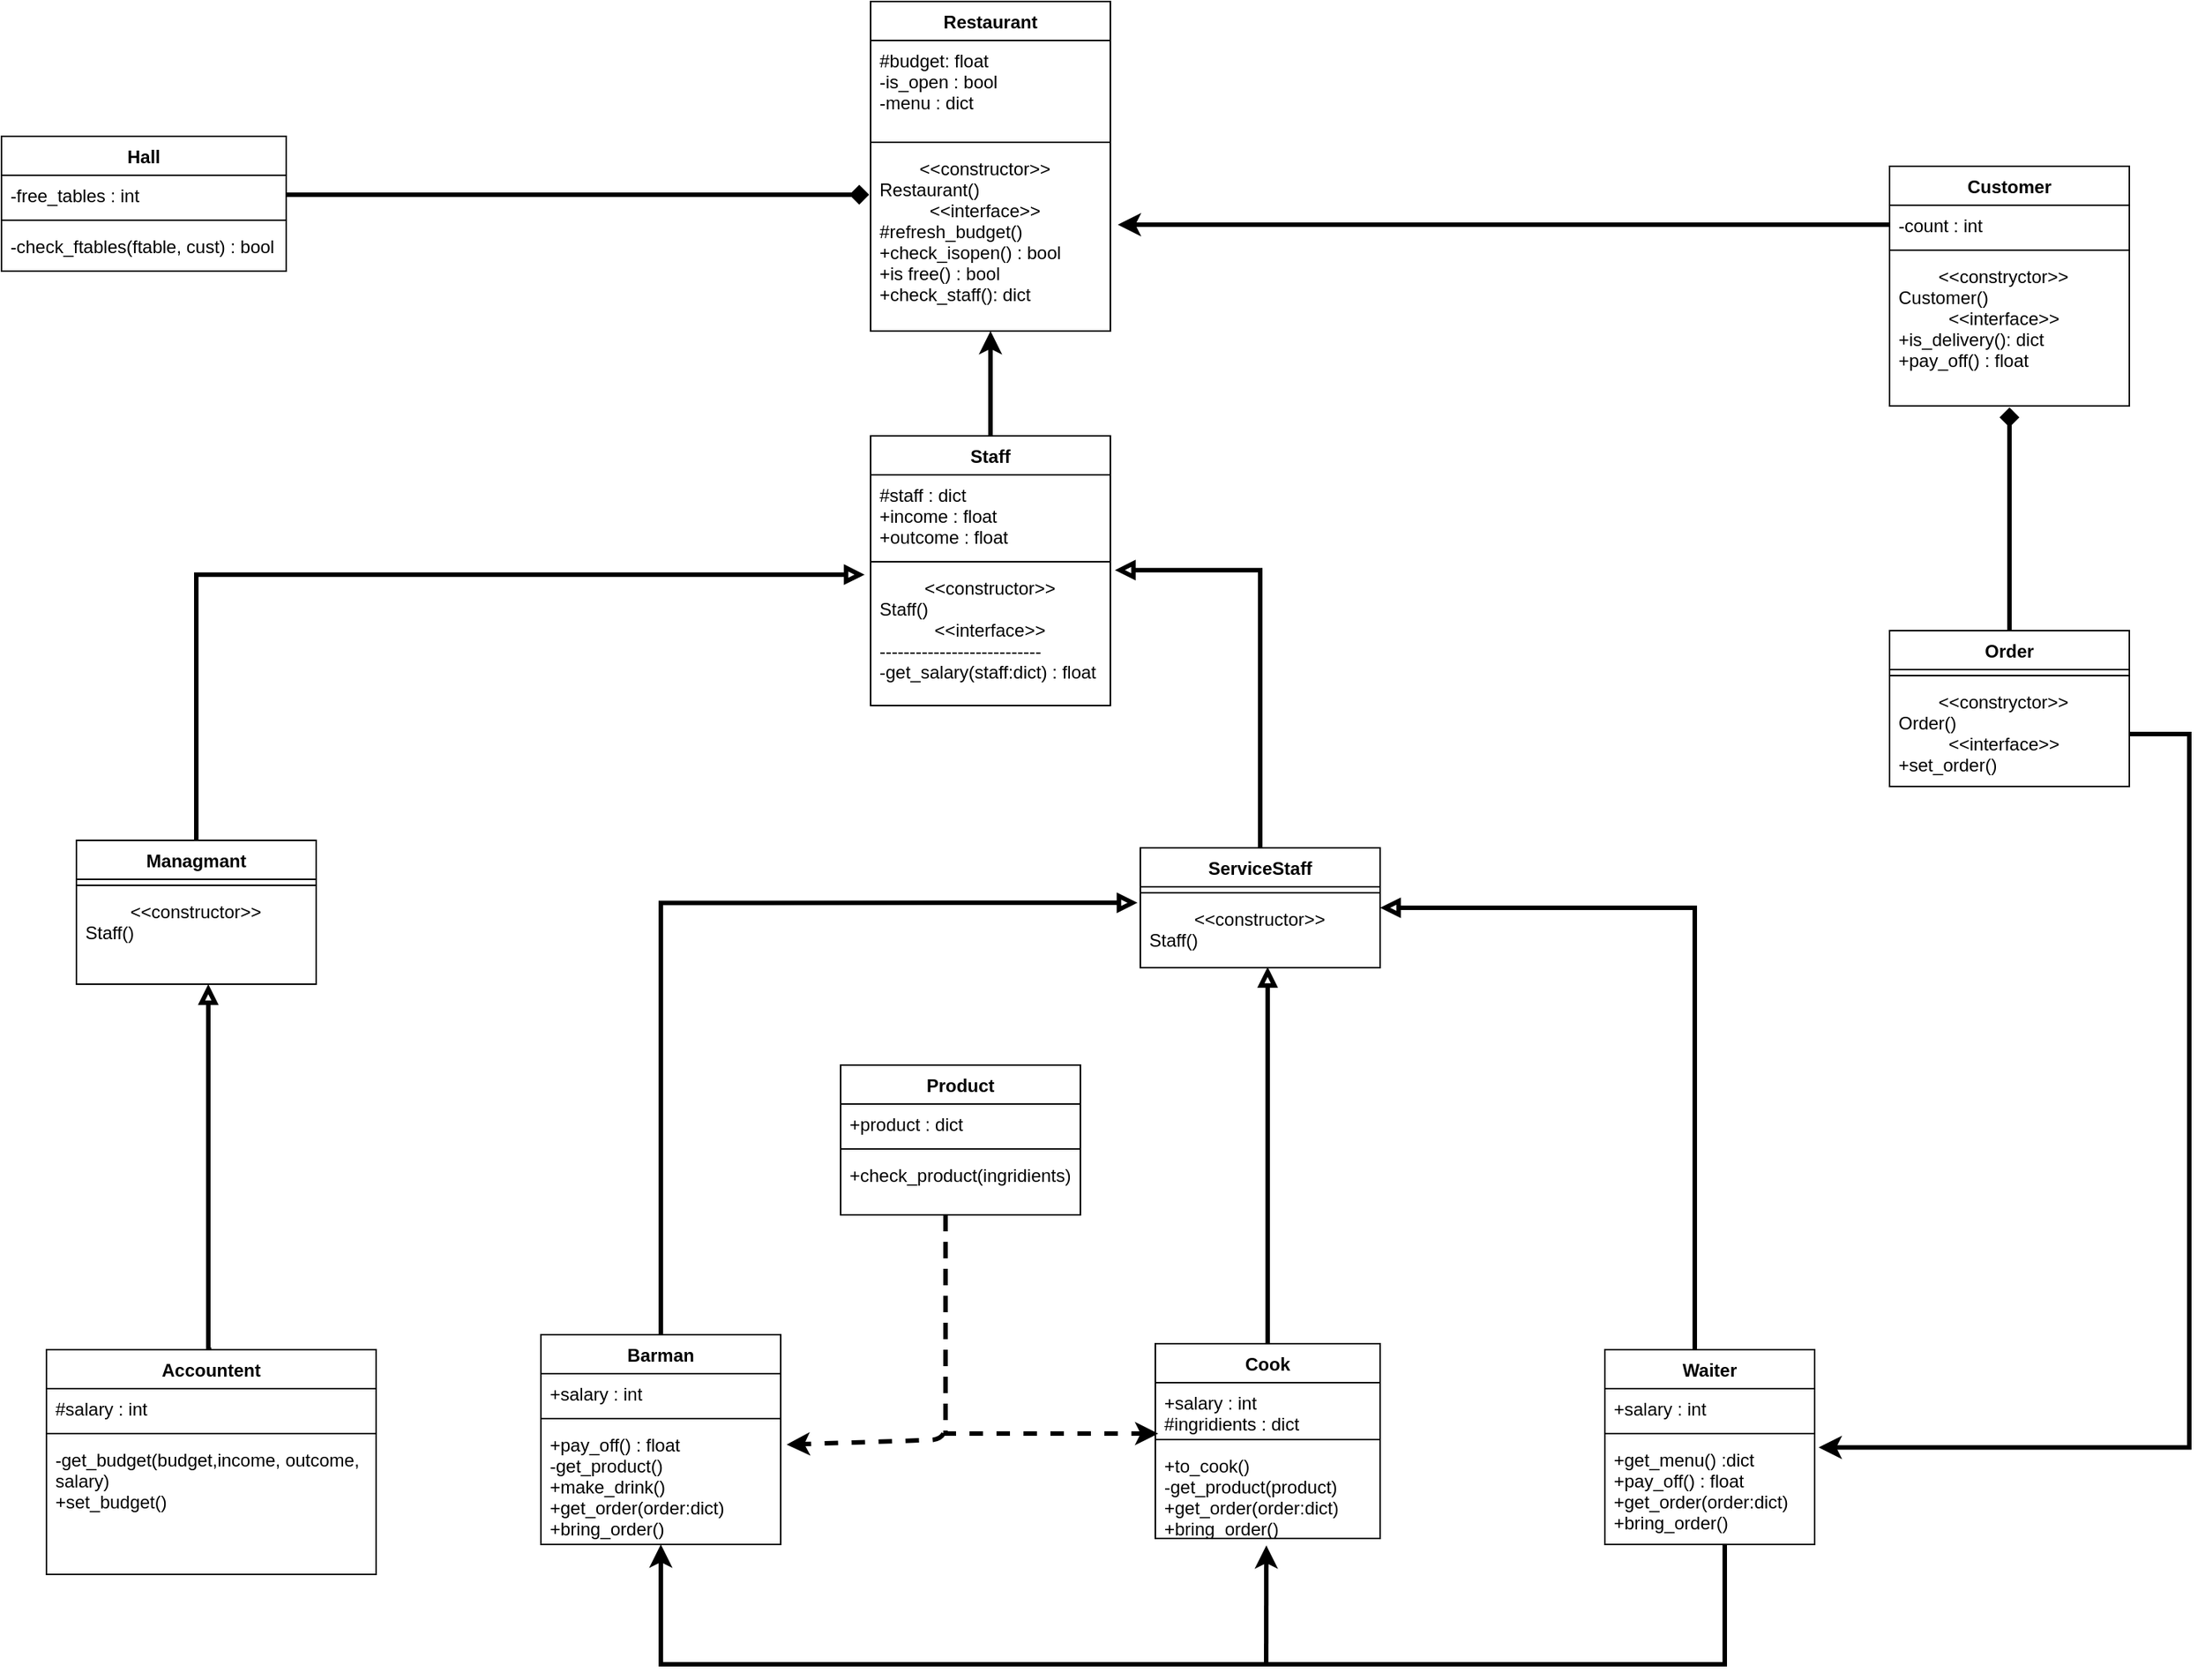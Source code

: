 <mxfile version="14.6.11" type="device"><diagram id="6gor6Gizo_hNwVQ5l_cv" name="Page-2"><mxGraphModel dx="1350" dy="774" grid="1" gridSize="10" guides="1" tooltips="1" connect="1" arrows="1" fold="1" page="1" pageScale="1" pageWidth="827" pageHeight="1169" math="0" shadow="0"><root><mxCell id="BbaP-tKxJx1B0BoW0JB0-0"/><mxCell id="BbaP-tKxJx1B0BoW0JB0-1" parent="BbaP-tKxJx1B0BoW0JB0-0"/><mxCell id="OFbiqMm2XCREDaM9KTGe-0" value="Restaurant" style="swimlane;fontStyle=1;align=center;verticalAlign=top;childLayout=stackLayout;horizontal=1;startSize=26;horizontalStack=0;resizeParent=1;resizeParentMax=0;resizeLast=0;collapsible=1;marginBottom=0;" parent="BbaP-tKxJx1B0BoW0JB0-1" vertex="1"><mxGeometry x="640" y="20" width="160" height="220" as="geometry"/></mxCell><mxCell id="OFbiqMm2XCREDaM9KTGe-1" value="#budget: float&#10;-is_open : bool&#10;-menu : dict" style="text;strokeColor=none;fillColor=none;align=left;verticalAlign=top;spacingLeft=4;spacingRight=4;overflow=hidden;rotatable=0;points=[[0,0.5],[1,0.5]];portConstraint=eastwest;" parent="OFbiqMm2XCREDaM9KTGe-0" vertex="1"><mxGeometry y="26" width="160" height="64" as="geometry"/></mxCell><mxCell id="OFbiqMm2XCREDaM9KTGe-2" value="" style="line;strokeWidth=1;fillColor=none;align=left;verticalAlign=middle;spacingTop=-1;spacingLeft=3;spacingRight=3;rotatable=0;labelPosition=right;points=[];portConstraint=eastwest;" parent="OFbiqMm2XCREDaM9KTGe-0" vertex="1"><mxGeometry y="90" width="160" height="8" as="geometry"/></mxCell><mxCell id="OFbiqMm2XCREDaM9KTGe-3" value="        &lt;&lt;constructor&gt;&gt;&#10;Restaurant()&#10;          &lt;&lt;interface&gt;&gt;&#10;#refresh_budget()&#10;+check_isopen() : bool&#10;+is free() : bool&#10;+check_staff(): dict" style="text;strokeColor=none;fillColor=none;align=left;verticalAlign=top;spacingLeft=4;spacingRight=4;overflow=hidden;rotatable=0;points=[[0,0.5],[1,0.5]];portConstraint=eastwest;" parent="OFbiqMm2XCREDaM9KTGe-0" vertex="1"><mxGeometry y="98" width="160" height="122" as="geometry"/></mxCell><mxCell id="q5sV1c1yrpxeZgvzc1Eb-0" value="Hall" style="swimlane;fontStyle=1;align=center;verticalAlign=top;childLayout=stackLayout;horizontal=1;startSize=26;horizontalStack=0;resizeParent=1;resizeParentMax=0;resizeLast=0;collapsible=1;marginBottom=0;" parent="BbaP-tKxJx1B0BoW0JB0-1" vertex="1"><mxGeometry x="60" y="110" width="190" height="90" as="geometry"/></mxCell><mxCell id="q5sV1c1yrpxeZgvzc1Eb-1" value="-free_tables : int" style="text;strokeColor=none;fillColor=none;align=left;verticalAlign=top;spacingLeft=4;spacingRight=4;overflow=hidden;rotatable=0;points=[[0,0.5],[1,0.5]];portConstraint=eastwest;" parent="q5sV1c1yrpxeZgvzc1Eb-0" vertex="1"><mxGeometry y="26" width="190" height="26" as="geometry"/></mxCell><mxCell id="q5sV1c1yrpxeZgvzc1Eb-2" value="" style="line;strokeWidth=1;fillColor=none;align=left;verticalAlign=middle;spacingTop=-1;spacingLeft=3;spacingRight=3;rotatable=0;labelPosition=right;points=[];portConstraint=eastwest;" parent="q5sV1c1yrpxeZgvzc1Eb-0" vertex="1"><mxGeometry y="52" width="190" height="8" as="geometry"/></mxCell><mxCell id="q5sV1c1yrpxeZgvzc1Eb-3" value="-check_ftables(ftable, cust) : bool" style="text;strokeColor=none;fillColor=none;align=left;verticalAlign=top;spacingLeft=4;spacingRight=4;overflow=hidden;rotatable=0;points=[[0,0.5],[1,0.5]];portConstraint=eastwest;" parent="q5sV1c1yrpxeZgvzc1Eb-0" vertex="1"><mxGeometry y="60" width="190" height="30" as="geometry"/></mxCell><mxCell id="cPRT7750oen283sX_yZq-17" style="edgeStyle=orthogonalEdgeStyle;rounded=0;orthogonalLoop=1;jettySize=auto;html=1;entryX=0.5;entryY=1;entryDx=0;entryDy=0;entryPerimeter=0;endArrow=classic;endFill=1;strokeWidth=3;" parent="BbaP-tKxJx1B0BoW0JB0-1" source="E45xvI88Rf9QCkD0Gr8N-0" target="OFbiqMm2XCREDaM9KTGe-3" edge="1"><mxGeometry relative="1" as="geometry"/></mxCell><mxCell id="E45xvI88Rf9QCkD0Gr8N-0" value="Staff" style="swimlane;fontStyle=1;align=center;verticalAlign=top;childLayout=stackLayout;horizontal=1;startSize=26;horizontalStack=0;resizeParent=1;resizeParentMax=0;resizeLast=0;collapsible=1;marginBottom=0;" parent="BbaP-tKxJx1B0BoW0JB0-1" vertex="1"><mxGeometry x="640" y="310" width="160" height="180" as="geometry"/></mxCell><mxCell id="E45xvI88Rf9QCkD0Gr8N-1" value="#staff : dict&#10;+income : float&#10;+outcome : float" style="text;strokeColor=none;fillColor=none;align=left;verticalAlign=top;spacingLeft=4;spacingRight=4;overflow=hidden;rotatable=0;points=[[0,0.5],[1,0.5]];portConstraint=eastwest;" parent="E45xvI88Rf9QCkD0Gr8N-0" vertex="1"><mxGeometry y="26" width="160" height="54" as="geometry"/></mxCell><mxCell id="E45xvI88Rf9QCkD0Gr8N-2" value="" style="line;strokeWidth=1;fillColor=none;align=left;verticalAlign=middle;spacingTop=-1;spacingLeft=3;spacingRight=3;rotatable=0;labelPosition=right;points=[];portConstraint=eastwest;" parent="E45xvI88Rf9QCkD0Gr8N-0" vertex="1"><mxGeometry y="80" width="160" height="8" as="geometry"/></mxCell><mxCell id="E45xvI88Rf9QCkD0Gr8N-3" value="         &lt;&lt;constructor&gt;&gt;&#10;Staff()&#10;           &lt;&lt;interface&gt;&gt;&#10;---------------------------&#10;-get_salary(staff:dict) : float&#10;" style="text;strokeColor=none;fillColor=none;align=left;verticalAlign=top;spacingLeft=4;spacingRight=4;overflow=hidden;rotatable=0;points=[[0,0.5],[1,0.5]];portConstraint=eastwest;" parent="E45xvI88Rf9QCkD0Gr8N-0" vertex="1"><mxGeometry y="88" width="160" height="92" as="geometry"/></mxCell><mxCell id="F0FiV0zrv4mOyR1bcbLa-1" style="edgeStyle=orthogonalEdgeStyle;rounded=0;orthogonalLoop=1;jettySize=auto;html=1;exitX=1;exitY=0.5;exitDx=0;exitDy=0;entryX=-0.006;entryY=0.254;entryDx=0;entryDy=0;entryPerimeter=0;endArrow=diamond;endFill=1;strokeWidth=3;" parent="BbaP-tKxJx1B0BoW0JB0-1" source="q5sV1c1yrpxeZgvzc1Eb-1" target="OFbiqMm2XCREDaM9KTGe-3" edge="1"><mxGeometry relative="1" as="geometry"/></mxCell><mxCell id="cPRT7750oen283sX_yZq-20" style="edgeStyle=orthogonalEdgeStyle;rounded=0;orthogonalLoop=1;jettySize=auto;html=1;entryX=1.019;entryY=0.017;entryDx=0;entryDy=0;entryPerimeter=0;endArrow=block;endFill=0;strokeWidth=3;" parent="BbaP-tKxJx1B0BoW0JB0-1" source="F0FiV0zrv4mOyR1bcbLa-2" target="E45xvI88Rf9QCkD0Gr8N-3" edge="1"><mxGeometry relative="1" as="geometry"/></mxCell><mxCell id="F0FiV0zrv4mOyR1bcbLa-2" value="ServiceStaff" style="swimlane;fontStyle=1;align=center;verticalAlign=top;childLayout=stackLayout;horizontal=1;startSize=26;horizontalStack=0;resizeParent=1;resizeParentMax=0;resizeLast=0;collapsible=1;marginBottom=0;" parent="BbaP-tKxJx1B0BoW0JB0-1" vertex="1"><mxGeometry x="820" y="585" width="160" height="80" as="geometry"/></mxCell><mxCell id="F0FiV0zrv4mOyR1bcbLa-4" value="" style="line;strokeWidth=1;fillColor=none;align=left;verticalAlign=middle;spacingTop=-1;spacingLeft=3;spacingRight=3;rotatable=0;labelPosition=right;points=[];portConstraint=eastwest;" parent="F0FiV0zrv4mOyR1bcbLa-2" vertex="1"><mxGeometry y="26" width="160" height="8" as="geometry"/></mxCell><mxCell id="F0FiV0zrv4mOyR1bcbLa-5" value="         &lt;&lt;constructor&gt;&gt;&#10;Staff()" style="text;strokeColor=none;fillColor=none;align=left;verticalAlign=top;spacingLeft=4;spacingRight=4;overflow=hidden;rotatable=0;points=[[0,0.5],[1,0.5]];portConstraint=eastwest;" parent="F0FiV0zrv4mOyR1bcbLa-2" vertex="1"><mxGeometry y="34" width="160" height="46" as="geometry"/></mxCell><mxCell id="cPRT7750oen283sX_yZq-18" style="edgeStyle=orthogonalEdgeStyle;rounded=0;orthogonalLoop=1;jettySize=auto;html=1;exitX=0.5;exitY=0;exitDx=0;exitDy=0;entryX=-0.025;entryY=0.05;entryDx=0;entryDy=0;entryPerimeter=0;endArrow=block;endFill=0;strokeWidth=3;" parent="BbaP-tKxJx1B0BoW0JB0-1" source="F0FiV0zrv4mOyR1bcbLa-6" target="E45xvI88Rf9QCkD0Gr8N-3" edge="1"><mxGeometry relative="1" as="geometry"/></mxCell><mxCell id="F0FiV0zrv4mOyR1bcbLa-6" value="Managmant" style="swimlane;fontStyle=1;align=center;verticalAlign=top;childLayout=stackLayout;horizontal=1;startSize=26;horizontalStack=0;resizeParent=1;resizeParentMax=0;resizeLast=0;collapsible=1;marginBottom=0;" parent="BbaP-tKxJx1B0BoW0JB0-1" vertex="1"><mxGeometry x="110" y="580" width="160" height="96" as="geometry"/></mxCell><mxCell id="F0FiV0zrv4mOyR1bcbLa-8" value="" style="line;strokeWidth=1;fillColor=none;align=left;verticalAlign=middle;spacingTop=-1;spacingLeft=3;spacingRight=3;rotatable=0;labelPosition=right;points=[];portConstraint=eastwest;" parent="F0FiV0zrv4mOyR1bcbLa-6" vertex="1"><mxGeometry y="26" width="160" height="8" as="geometry"/></mxCell><mxCell id="F0FiV0zrv4mOyR1bcbLa-9" value="         &lt;&lt;constructor&gt;&gt;&#10;Staff()" style="text;strokeColor=none;fillColor=none;align=left;verticalAlign=top;spacingLeft=4;spacingRight=4;overflow=hidden;rotatable=0;points=[[0,0.5],[1,0.5]];portConstraint=eastwest;" parent="F0FiV0zrv4mOyR1bcbLa-6" vertex="1"><mxGeometry y="34" width="160" height="62" as="geometry"/></mxCell><mxCell id="ytgpCwaP-Iej3yfqHq0n-1" style="edgeStyle=orthogonalEdgeStyle;rounded=0;orthogonalLoop=1;jettySize=auto;html=1;entryX=1;entryY=0.5;entryDx=0;entryDy=0;endArrow=block;endFill=0;strokeWidth=3;" edge="1" parent="BbaP-tKxJx1B0BoW0JB0-1" source="cPRT7750oen283sX_yZq-0" target="F0FiV0zrv4mOyR1bcbLa-2"><mxGeometry relative="1" as="geometry"><Array as="points"><mxPoint x="1190" y="625"/></Array></mxGeometry></mxCell><mxCell id="cPRT7750oen283sX_yZq-0" value="Waiter" style="swimlane;fontStyle=1;align=center;verticalAlign=top;childLayout=stackLayout;horizontal=1;startSize=26;horizontalStack=0;resizeParent=1;resizeParentMax=0;resizeLast=0;collapsible=1;marginBottom=0;" parent="BbaP-tKxJx1B0BoW0JB0-1" vertex="1"><mxGeometry x="1130" y="920" width="140" height="130" as="geometry"/></mxCell><mxCell id="cPRT7750oen283sX_yZq-1" value="+salary : int" style="text;strokeColor=none;fillColor=none;align=left;verticalAlign=top;spacingLeft=4;spacingRight=4;overflow=hidden;rotatable=0;points=[[0,0.5],[1,0.5]];portConstraint=eastwest;" parent="cPRT7750oen283sX_yZq-0" vertex="1"><mxGeometry y="26" width="140" height="26" as="geometry"/></mxCell><mxCell id="cPRT7750oen283sX_yZq-2" value="" style="line;strokeWidth=1;fillColor=none;align=left;verticalAlign=middle;spacingTop=-1;spacingLeft=3;spacingRight=3;rotatable=0;labelPosition=right;points=[];portConstraint=eastwest;" parent="cPRT7750oen283sX_yZq-0" vertex="1"><mxGeometry y="52" width="140" height="8" as="geometry"/></mxCell><mxCell id="cPRT7750oen283sX_yZq-3" value="+get_menu() :dict&#10;+pay_off() : float&#10;+get_order(order:dict)&#10;+bring_order()" style="text;strokeColor=none;fillColor=none;align=left;verticalAlign=top;spacingLeft=4;spacingRight=4;overflow=hidden;rotatable=0;points=[[0,0.5],[1,0.5]];portConstraint=eastwest;" parent="cPRT7750oen283sX_yZq-0" vertex="1"><mxGeometry y="60" width="140" height="70" as="geometry"/></mxCell><mxCell id="cPRT7750oen283sX_yZq-22" style="edgeStyle=orthogonalEdgeStyle;rounded=0;orthogonalLoop=1;jettySize=auto;html=1;exitX=0.5;exitY=0;exitDx=0;exitDy=0;entryX=-0.012;entryY=0.058;entryDx=0;entryDy=0;entryPerimeter=0;endArrow=block;endFill=0;strokeWidth=3;" parent="BbaP-tKxJx1B0BoW0JB0-1" source="cPRT7750oen283sX_yZq-4" target="F0FiV0zrv4mOyR1bcbLa-5" edge="1"><mxGeometry relative="1" as="geometry"/></mxCell><mxCell id="cPRT7750oen283sX_yZq-4" value="Barman" style="swimlane;fontStyle=1;align=center;verticalAlign=top;childLayout=stackLayout;horizontal=1;startSize=26;horizontalStack=0;resizeParent=1;resizeParentMax=0;resizeLast=0;collapsible=1;marginBottom=0;" parent="BbaP-tKxJx1B0BoW0JB0-1" vertex="1"><mxGeometry x="420" y="910" width="160" height="140" as="geometry"/></mxCell><mxCell id="cPRT7750oen283sX_yZq-5" value="+salary : int" style="text;strokeColor=none;fillColor=none;align=left;verticalAlign=top;spacingLeft=4;spacingRight=4;overflow=hidden;rotatable=0;points=[[0,0.5],[1,0.5]];portConstraint=eastwest;" parent="cPRT7750oen283sX_yZq-4" vertex="1"><mxGeometry y="26" width="160" height="26" as="geometry"/></mxCell><mxCell id="cPRT7750oen283sX_yZq-6" value="" style="line;strokeWidth=1;fillColor=none;align=left;verticalAlign=middle;spacingTop=-1;spacingLeft=3;spacingRight=3;rotatable=0;labelPosition=right;points=[];portConstraint=eastwest;" parent="cPRT7750oen283sX_yZq-4" vertex="1"><mxGeometry y="52" width="160" height="8" as="geometry"/></mxCell><mxCell id="cPRT7750oen283sX_yZq-7" value="+pay_off() : float&#10;-get_product()&#10;+make_drink()&#10;+get_order(order:dict)&#10;+bring_order()" style="text;strokeColor=none;fillColor=none;align=left;verticalAlign=top;spacingLeft=4;spacingRight=4;overflow=hidden;rotatable=0;points=[[0,0.5],[1,0.5]];portConstraint=eastwest;" parent="cPRT7750oen283sX_yZq-4" vertex="1"><mxGeometry y="60" width="160" height="80" as="geometry"/></mxCell><mxCell id="ytgpCwaP-Iej3yfqHq0n-0" style="edgeStyle=orthogonalEdgeStyle;rounded=0;orthogonalLoop=1;jettySize=auto;html=1;entryX=0.531;entryY=0.989;entryDx=0;entryDy=0;entryPerimeter=0;strokeWidth=3;endArrow=block;endFill=0;" edge="1" parent="BbaP-tKxJx1B0BoW0JB0-1" source="cPRT7750oen283sX_yZq-8" target="F0FiV0zrv4mOyR1bcbLa-5"><mxGeometry relative="1" as="geometry"/></mxCell><mxCell id="cPRT7750oen283sX_yZq-8" value="Cook" style="swimlane;fontStyle=1;align=center;verticalAlign=top;childLayout=stackLayout;horizontal=1;startSize=26;horizontalStack=0;resizeParent=1;resizeParentMax=0;resizeLast=0;collapsible=1;marginBottom=0;" parent="BbaP-tKxJx1B0BoW0JB0-1" vertex="1"><mxGeometry x="830" y="916" width="150" height="130" as="geometry"/></mxCell><mxCell id="cPRT7750oen283sX_yZq-9" value="+salary : int&#10;#ingridients : dict" style="text;strokeColor=none;fillColor=none;align=left;verticalAlign=top;spacingLeft=4;spacingRight=4;overflow=hidden;rotatable=0;points=[[0,0.5],[1,0.5]];portConstraint=eastwest;" parent="cPRT7750oen283sX_yZq-8" vertex="1"><mxGeometry y="26" width="150" height="34" as="geometry"/></mxCell><mxCell id="cPRT7750oen283sX_yZq-10" value="" style="line;strokeWidth=1;fillColor=none;align=left;verticalAlign=middle;spacingTop=-1;spacingLeft=3;spacingRight=3;rotatable=0;labelPosition=right;points=[];portConstraint=eastwest;" parent="cPRT7750oen283sX_yZq-8" vertex="1"><mxGeometry y="60" width="150" height="8" as="geometry"/></mxCell><mxCell id="cPRT7750oen283sX_yZq-11" value="+to_cook()&#10;-get_product(product) &#10;+get_order(order:dict)&#10;+bring_order()" style="text;strokeColor=none;fillColor=none;align=left;verticalAlign=top;spacingLeft=4;spacingRight=4;overflow=hidden;rotatable=0;points=[[0,0.5],[1,0.5]];portConstraint=eastwest;" parent="cPRT7750oen283sX_yZq-8" vertex="1"><mxGeometry y="68" width="150" height="62" as="geometry"/></mxCell><mxCell id="cPRT7750oen283sX_yZq-21" style="edgeStyle=orthogonalEdgeStyle;rounded=0;orthogonalLoop=1;jettySize=auto;html=1;exitX=0.5;exitY=0;exitDx=0;exitDy=0;entryX=0.55;entryY=1;entryDx=0;entryDy=0;entryPerimeter=0;endArrow=block;endFill=0;strokeWidth=3;" parent="BbaP-tKxJx1B0BoW0JB0-1" source="cPRT7750oen283sX_yZq-12" target="F0FiV0zrv4mOyR1bcbLa-9" edge="1"><mxGeometry relative="1" as="geometry"><Array as="points"><mxPoint x="198" y="920"/></Array></mxGeometry></mxCell><mxCell id="cPRT7750oen283sX_yZq-12" value="Accountent" style="swimlane;fontStyle=1;align=center;verticalAlign=top;childLayout=stackLayout;horizontal=1;startSize=26;horizontalStack=0;resizeParent=1;resizeParentMax=0;resizeLast=0;collapsible=1;marginBottom=0;" parent="BbaP-tKxJx1B0BoW0JB0-1" vertex="1"><mxGeometry x="90" y="920" width="220" height="150" as="geometry"/></mxCell><mxCell id="cPRT7750oen283sX_yZq-13" value="#salary : int" style="text;strokeColor=none;fillColor=none;align=left;verticalAlign=top;spacingLeft=4;spacingRight=4;overflow=hidden;rotatable=0;points=[[0,0.5],[1,0.5]];portConstraint=eastwest;" parent="cPRT7750oen283sX_yZq-12" vertex="1"><mxGeometry y="26" width="220" height="26" as="geometry"/></mxCell><mxCell id="cPRT7750oen283sX_yZq-14" value="" style="line;strokeWidth=1;fillColor=none;align=left;verticalAlign=middle;spacingTop=-1;spacingLeft=3;spacingRight=3;rotatable=0;labelPosition=right;points=[];portConstraint=eastwest;" parent="cPRT7750oen283sX_yZq-12" vertex="1"><mxGeometry y="52" width="220" height="8" as="geometry"/></mxCell><mxCell id="cPRT7750oen283sX_yZq-15" value="-get_budget(budget,income, outcome,&#10;salary)&#10;+set_budget()" style="text;strokeColor=none;fillColor=none;align=left;verticalAlign=top;spacingLeft=4;spacingRight=4;overflow=hidden;rotatable=0;points=[[0,0.5],[1,0.5]];portConstraint=eastwest;" parent="cPRT7750oen283sX_yZq-12" vertex="1"><mxGeometry y="60" width="220" height="90" as="geometry"/></mxCell><mxCell id="MWIslMGjIWDTWANbFhxI-10" style="edgeStyle=orthogonalEdgeStyle;rounded=0;orthogonalLoop=1;jettySize=auto;html=1;exitX=0.5;exitY=0;exitDx=0;exitDy=0;entryX=0.5;entryY=1.01;entryDx=0;entryDy=0;entryPerimeter=0;endArrow=diamond;endFill=1;strokeWidth=3;" parent="BbaP-tKxJx1B0BoW0JB0-1" source="MWIslMGjIWDTWANbFhxI-0" target="MWIslMGjIWDTWANbFhxI-6" edge="1"><mxGeometry relative="1" as="geometry"/></mxCell><mxCell id="MWIslMGjIWDTWANbFhxI-0" value="Order" style="swimlane;fontStyle=1;align=center;verticalAlign=top;childLayout=stackLayout;horizontal=1;startSize=26;horizontalStack=0;resizeParent=1;resizeParentMax=0;resizeLast=0;collapsible=1;marginBottom=0;" parent="BbaP-tKxJx1B0BoW0JB0-1" vertex="1"><mxGeometry x="1320" y="440" width="160" height="104" as="geometry"/></mxCell><mxCell id="MWIslMGjIWDTWANbFhxI-1" value="" style="line;strokeWidth=1;fillColor=none;align=left;verticalAlign=middle;spacingTop=-1;spacingLeft=3;spacingRight=3;rotatable=0;labelPosition=right;points=[];portConstraint=eastwest;" parent="MWIslMGjIWDTWANbFhxI-0" vertex="1"><mxGeometry y="26" width="160" height="8" as="geometry"/></mxCell><mxCell id="MWIslMGjIWDTWANbFhxI-2" value="        &lt;&lt;constryctor&gt;&gt;&#10;Order()&#10;          &lt;&lt;interface&gt;&gt;&#10;+set_order()&#10;" style="text;strokeColor=none;fillColor=none;align=left;verticalAlign=top;spacingLeft=4;spacingRight=4;overflow=hidden;rotatable=0;points=[[0,0.5],[1,0.5]];portConstraint=eastwest;" parent="MWIslMGjIWDTWANbFhxI-0" vertex="1"><mxGeometry y="34" width="160" height="70" as="geometry"/></mxCell><mxCell id="MWIslMGjIWDTWANbFhxI-3" value="Customer" style="swimlane;fontStyle=1;align=center;verticalAlign=top;childLayout=stackLayout;horizontal=1;startSize=26;horizontalStack=0;resizeParent=1;resizeParentMax=0;resizeLast=0;collapsible=1;marginBottom=0;" parent="BbaP-tKxJx1B0BoW0JB0-1" vertex="1"><mxGeometry x="1320" y="130" width="160" height="160" as="geometry"/></mxCell><mxCell id="MWIslMGjIWDTWANbFhxI-4" value="-count : int" style="text;strokeColor=none;fillColor=none;align=left;verticalAlign=top;spacingLeft=4;spacingRight=4;overflow=hidden;rotatable=0;points=[[0,0.5],[1,0.5]];portConstraint=eastwest;" parent="MWIslMGjIWDTWANbFhxI-3" vertex="1"><mxGeometry y="26" width="160" height="26" as="geometry"/></mxCell><mxCell id="MWIslMGjIWDTWANbFhxI-5" value="" style="line;strokeWidth=1;fillColor=none;align=left;verticalAlign=middle;spacingTop=-1;spacingLeft=3;spacingRight=3;rotatable=0;labelPosition=right;points=[];portConstraint=eastwest;" parent="MWIslMGjIWDTWANbFhxI-3" vertex="1"><mxGeometry y="52" width="160" height="8" as="geometry"/></mxCell><mxCell id="MWIslMGjIWDTWANbFhxI-6" value="        &lt;&lt;constryctor&gt;&gt;&#10;Customer()&#10;          &lt;&lt;interface&gt;&gt;&#10;+is_delivery(): dict&#10;+pay_off() : float" style="text;strokeColor=none;fillColor=none;align=left;verticalAlign=top;spacingLeft=4;spacingRight=4;overflow=hidden;rotatable=0;points=[[0,0.5],[1,0.5]];portConstraint=eastwest;" parent="MWIslMGjIWDTWANbFhxI-3" vertex="1"><mxGeometry y="60" width="160" height="100" as="geometry"/></mxCell><mxCell id="MWIslMGjIWDTWANbFhxI-9" style="edgeStyle=orthogonalEdgeStyle;rounded=0;orthogonalLoop=1;jettySize=auto;html=1;exitX=0;exitY=0.5;exitDx=0;exitDy=0;entryX=1.031;entryY=0.418;entryDx=0;entryDy=0;entryPerimeter=0;endArrow=classic;endFill=1;strokeWidth=3;" parent="BbaP-tKxJx1B0BoW0JB0-1" source="MWIslMGjIWDTWANbFhxI-4" target="OFbiqMm2XCREDaM9KTGe-3" edge="1"><mxGeometry relative="1" as="geometry"/></mxCell><mxCell id="ghNvpLUf2YcqT1bmB8o8-0" value="Product" style="swimlane;fontStyle=1;align=center;verticalAlign=top;childLayout=stackLayout;horizontal=1;startSize=26;horizontalStack=0;resizeParent=1;resizeParentMax=0;resizeLast=0;collapsible=1;marginBottom=0;" parent="BbaP-tKxJx1B0BoW0JB0-1" vertex="1"><mxGeometry x="620" y="730" width="160" height="100" as="geometry"/></mxCell><mxCell id="ghNvpLUf2YcqT1bmB8o8-1" value="+product : dict" style="text;strokeColor=none;fillColor=none;align=left;verticalAlign=top;spacingLeft=4;spacingRight=4;overflow=hidden;rotatable=0;points=[[0,0.5],[1,0.5]];portConstraint=eastwest;" parent="ghNvpLUf2YcqT1bmB8o8-0" vertex="1"><mxGeometry y="26" width="160" height="26" as="geometry"/></mxCell><mxCell id="ghNvpLUf2YcqT1bmB8o8-2" value="" style="line;strokeWidth=1;fillColor=none;align=left;verticalAlign=middle;spacingTop=-1;spacingLeft=3;spacingRight=3;rotatable=0;labelPosition=right;points=[];portConstraint=eastwest;" parent="ghNvpLUf2YcqT1bmB8o8-0" vertex="1"><mxGeometry y="52" width="160" height="8" as="geometry"/></mxCell><mxCell id="ghNvpLUf2YcqT1bmB8o8-3" value="+check_product(ingridients)" style="text;strokeColor=none;fillColor=none;align=left;verticalAlign=top;spacingLeft=4;spacingRight=4;overflow=hidden;rotatable=0;points=[[0,0.5],[1,0.5]];portConstraint=eastwest;" parent="ghNvpLUf2YcqT1bmB8o8-0" vertex="1"><mxGeometry y="60" width="160" height="40" as="geometry"/></mxCell><mxCell id="EeC3pWsb2YfrjIFXwEv7-0" style="edgeStyle=orthogonalEdgeStyle;rounded=0;orthogonalLoop=1;jettySize=auto;html=1;entryX=0.5;entryY=1;entryDx=0;entryDy=0;endArrow=classic;endFill=1;strokeWidth=3;" parent="BbaP-tKxJx1B0BoW0JB0-1" source="cPRT7750oen283sX_yZq-3" target="cPRT7750oen283sX_yZq-4" edge="1"><mxGeometry relative="1" as="geometry"><Array as="points"><mxPoint x="1210" y="1130"/><mxPoint x="500" y="1130"/></Array></mxGeometry></mxCell><mxCell id="EeC3pWsb2YfrjIFXwEv7-1" value="" style="endArrow=classic;html=1;strokeWidth=3;entryX=0.494;entryY=1.075;entryDx=0;entryDy=0;entryPerimeter=0;" parent="BbaP-tKxJx1B0BoW0JB0-1" target="cPRT7750oen283sX_yZq-11" edge="1"><mxGeometry width="50" height="50" relative="1" as="geometry"><mxPoint x="904" y="1130" as="sourcePoint"/><mxPoint x="930" y="1090" as="targetPoint"/></mxGeometry></mxCell><mxCell id="bxQA0z7y_XzHg5WCRuHO-0" style="edgeStyle=orthogonalEdgeStyle;rounded=0;orthogonalLoop=1;jettySize=auto;html=1;entryX=0.013;entryY=1;entryDx=0;entryDy=0;entryPerimeter=0;endArrow=classic;endFill=1;strokeWidth=3;dashed=1;" parent="BbaP-tKxJx1B0BoW0JB0-1" source="ghNvpLUf2YcqT1bmB8o8-3" target="cPRT7750oen283sX_yZq-9" edge="1"><mxGeometry relative="1" as="geometry"><Array as="points"><mxPoint x="690" y="976"/></Array></mxGeometry></mxCell><mxCell id="bxQA0z7y_XzHg5WCRuHO-2" value="" style="endArrow=classic;html=1;dashed=1;strokeWidth=3;entryX=1.025;entryY=0.167;entryDx=0;entryDy=0;entryPerimeter=0;" parent="BbaP-tKxJx1B0BoW0JB0-1" target="cPRT7750oen283sX_yZq-7" edge="1"><mxGeometry width="50" height="50" relative="1" as="geometry"><mxPoint x="690" y="832" as="sourcePoint"/><mxPoint x="740" y="930" as="targetPoint"/><Array as="points"><mxPoint x="690" y="980"/></Array></mxGeometry></mxCell><mxCell id="bxQA0z7y_XzHg5WCRuHO-3" style="edgeStyle=orthogonalEdgeStyle;rounded=0;orthogonalLoop=1;jettySize=auto;html=1;entryX=1.019;entryY=0.075;entryDx=0;entryDy=0;entryPerimeter=0;endArrow=classic;endFill=1;strokeWidth=3;" parent="BbaP-tKxJx1B0BoW0JB0-1" source="MWIslMGjIWDTWANbFhxI-2" target="cPRT7750oen283sX_yZq-3" edge="1"><mxGeometry relative="1" as="geometry"><Array as="points"><mxPoint x="1520" y="509"/><mxPoint x="1520" y="985"/></Array></mxGeometry></mxCell></root></mxGraphModel></diagram></mxfile>